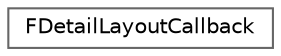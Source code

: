 digraph "Graphical Class Hierarchy"
{
 // INTERACTIVE_SVG=YES
 // LATEX_PDF_SIZE
  bgcolor="transparent";
  edge [fontname=Helvetica,fontsize=10,labelfontname=Helvetica,labelfontsize=10];
  node [fontname=Helvetica,fontsize=10,shape=box,height=0.2,width=0.4];
  rankdir="LR";
  Node0 [id="Node000000",label="FDetailLayoutCallback",height=0.2,width=0.4,color="grey40", fillcolor="white", style="filled",URL="$de/da0/structFDetailLayoutCallback.html",tooltip="Callback executed to query the custom layout of details."];
}
